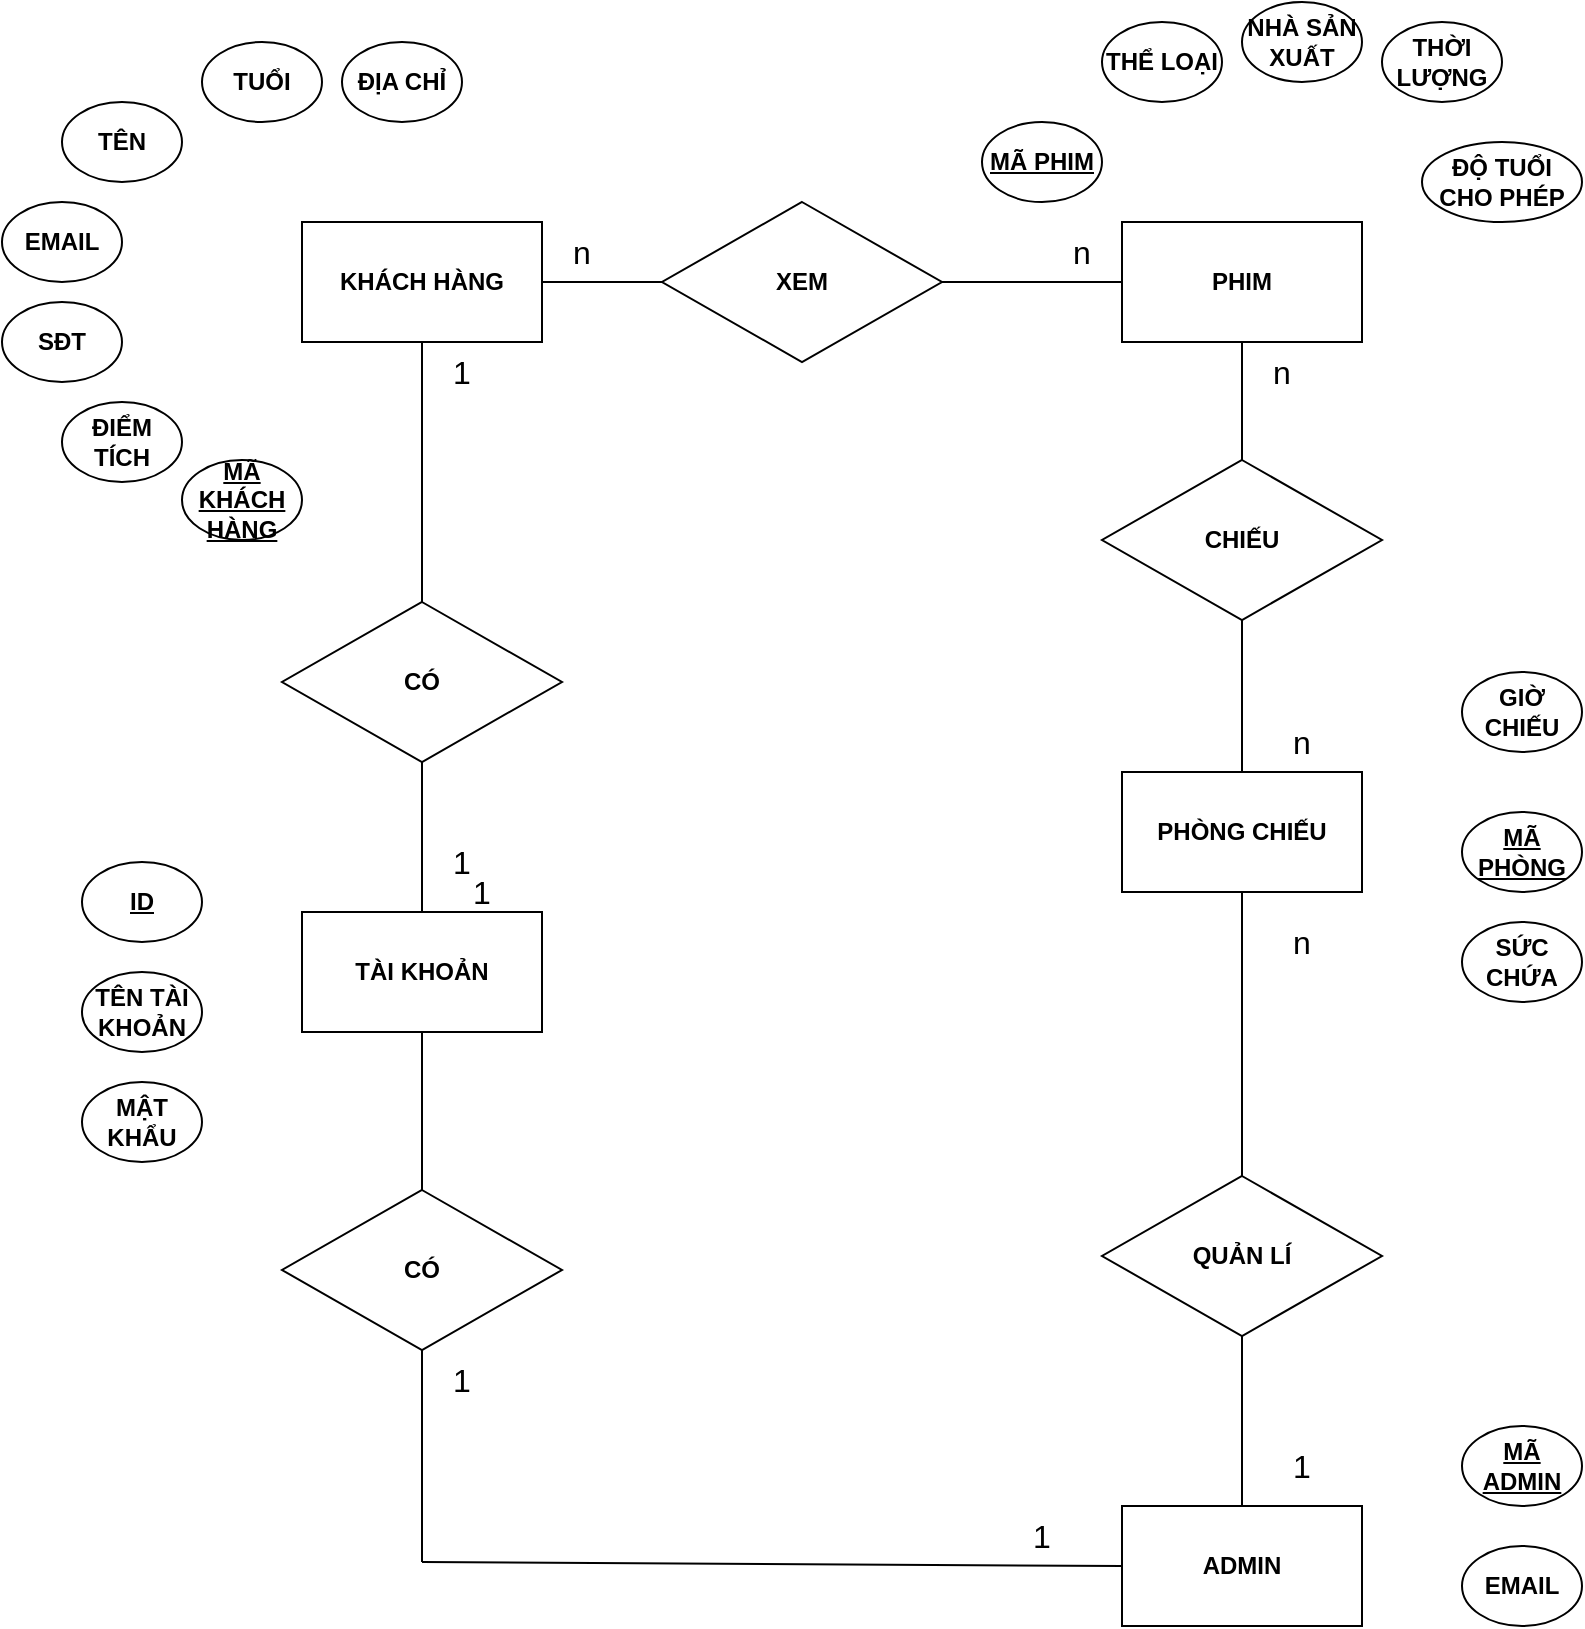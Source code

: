 <mxfile version="21.6.2" type="github">
  <diagram name="Trang-1" id="bLf5Gnh5erqJ0THzdqtq">
    <mxGraphModel dx="1224" dy="627" grid="1" gridSize="10" guides="1" tooltips="1" connect="1" arrows="1" fold="1" page="1" pageScale="1" pageWidth="827" pageHeight="1169" math="0" shadow="0">
      <root>
        <mxCell id="0" />
        <mxCell id="1" parent="0" />
        <mxCell id="k9TsYi5H-A5N4quMduwp-1" value="&lt;b&gt;KHÁCH HÀNG&lt;/b&gt;" style="rounded=0;whiteSpace=wrap;html=1;" parent="1" vertex="1">
          <mxGeometry x="190" y="200" width="120" height="60" as="geometry" />
        </mxCell>
        <mxCell id="k9TsYi5H-A5N4quMduwp-2" value="&lt;b&gt;PHIM&lt;/b&gt;" style="rounded=0;whiteSpace=wrap;html=1;" parent="1" vertex="1">
          <mxGeometry x="600" y="200" width="120" height="60" as="geometry" />
        </mxCell>
        <mxCell id="k9TsYi5H-A5N4quMduwp-3" value="&lt;b&gt;PHÒNG CHIẾU&lt;/b&gt;" style="rounded=0;whiteSpace=wrap;html=1;" parent="1" vertex="1">
          <mxGeometry x="600" y="475" width="120" height="60" as="geometry" />
        </mxCell>
        <mxCell id="k9TsYi5H-A5N4quMduwp-4" value="&lt;b&gt;ADMIN&lt;/b&gt;" style="rounded=0;whiteSpace=wrap;html=1;" parent="1" vertex="1">
          <mxGeometry x="600" y="842" width="120" height="60" as="geometry" />
        </mxCell>
        <mxCell id="k9TsYi5H-A5N4quMduwp-5" value="&lt;b&gt;XEM&lt;/b&gt;" style="rhombus;whiteSpace=wrap;html=1;" parent="1" vertex="1">
          <mxGeometry x="370" y="190" width="140" height="80" as="geometry" />
        </mxCell>
        <mxCell id="k9TsYi5H-A5N4quMduwp-6" value="&lt;b&gt;CHIẾU&lt;/b&gt;" style="rhombus;whiteSpace=wrap;html=1;" parent="1" vertex="1">
          <mxGeometry x="590" y="319" width="140" height="80" as="geometry" />
        </mxCell>
        <mxCell id="k9TsYi5H-A5N4quMduwp-7" value="&lt;b&gt;CÓ&lt;/b&gt;" style="rhombus;whiteSpace=wrap;html=1;" parent="1" vertex="1">
          <mxGeometry x="180" y="390" width="140" height="80" as="geometry" />
        </mxCell>
        <mxCell id="k9TsYi5H-A5N4quMduwp-9" value="&lt;b&gt;TÀI KHOẢN&lt;/b&gt;" style="rounded=0;whiteSpace=wrap;html=1;" parent="1" vertex="1">
          <mxGeometry x="190" y="545" width="120" height="60" as="geometry" />
        </mxCell>
        <mxCell id="MCglpq_lhRXfIu_TLcl6-2" value="&lt;b&gt;QUẢN LÍ&lt;/b&gt;" style="rhombus;whiteSpace=wrap;html=1;" vertex="1" parent="1">
          <mxGeometry x="590" y="677" width="140" height="80" as="geometry" />
        </mxCell>
        <mxCell id="MCglpq_lhRXfIu_TLcl6-3" value="&lt;b&gt;TÊN&lt;/b&gt;" style="ellipse;whiteSpace=wrap;html=1;" vertex="1" parent="1">
          <mxGeometry x="70" y="140" width="60" height="40" as="geometry" />
        </mxCell>
        <mxCell id="MCglpq_lhRXfIu_TLcl6-4" value="&lt;b&gt;TUỔI&lt;/b&gt;" style="ellipse;whiteSpace=wrap;html=1;" vertex="1" parent="1">
          <mxGeometry x="140" y="110" width="60" height="40" as="geometry" />
        </mxCell>
        <mxCell id="MCglpq_lhRXfIu_TLcl6-5" value="&lt;b&gt;ĐỊA CHỈ&lt;/b&gt;" style="ellipse;whiteSpace=wrap;html=1;" vertex="1" parent="1">
          <mxGeometry x="210" y="110" width="60" height="40" as="geometry" />
        </mxCell>
        <mxCell id="MCglpq_lhRXfIu_TLcl6-6" value="&lt;b&gt;EMAIL&lt;/b&gt;" style="ellipse;whiteSpace=wrap;html=1;" vertex="1" parent="1">
          <mxGeometry x="40" y="190" width="60" height="40" as="geometry" />
        </mxCell>
        <mxCell id="MCglpq_lhRXfIu_TLcl6-7" value="&lt;b&gt;SĐT&lt;/b&gt;" style="ellipse;whiteSpace=wrap;html=1;" vertex="1" parent="1">
          <mxGeometry x="40" y="240" width="60" height="40" as="geometry" />
        </mxCell>
        <mxCell id="MCglpq_lhRXfIu_TLcl6-8" value="&lt;b&gt;ĐIỂM TÍCH&lt;/b&gt;" style="ellipse;whiteSpace=wrap;html=1;" vertex="1" parent="1">
          <mxGeometry x="70" y="290" width="60" height="40" as="geometry" />
        </mxCell>
        <mxCell id="MCglpq_lhRXfIu_TLcl6-9" value="&lt;b&gt;&lt;u&gt;MÃ KHÁCH HÀNG&lt;/u&gt;&lt;/b&gt;" style="ellipse;whiteSpace=wrap;html=1;" vertex="1" parent="1">
          <mxGeometry x="130" y="319" width="60" height="40" as="geometry" />
        </mxCell>
        <mxCell id="MCglpq_lhRXfIu_TLcl6-10" value="&lt;b&gt;&lt;u&gt;MÃ PHIM&lt;/u&gt;&lt;/b&gt;" style="ellipse;whiteSpace=wrap;html=1;" vertex="1" parent="1">
          <mxGeometry x="530" y="150" width="60" height="40" as="geometry" />
        </mxCell>
        <mxCell id="MCglpq_lhRXfIu_TLcl6-11" value="&lt;b&gt;THỂ LOẠI&lt;/b&gt;" style="ellipse;whiteSpace=wrap;html=1;" vertex="1" parent="1">
          <mxGeometry x="590" y="100" width="60" height="40" as="geometry" />
        </mxCell>
        <mxCell id="MCglpq_lhRXfIu_TLcl6-12" value="&lt;b&gt;NHÀ SẢN XUẤT&lt;/b&gt;" style="ellipse;whiteSpace=wrap;html=1;" vertex="1" parent="1">
          <mxGeometry x="660" y="90" width="60" height="40" as="geometry" />
        </mxCell>
        <mxCell id="MCglpq_lhRXfIu_TLcl6-13" value="&lt;b&gt;THỜI LƯỢNG&lt;/b&gt;" style="ellipse;whiteSpace=wrap;html=1;" vertex="1" parent="1">
          <mxGeometry x="730" y="100" width="60" height="40" as="geometry" />
        </mxCell>
        <mxCell id="MCglpq_lhRXfIu_TLcl6-14" value="&lt;b&gt;ĐỘ TUỔI CHO PHÉP&lt;/b&gt;" style="ellipse;whiteSpace=wrap;html=1;" vertex="1" parent="1">
          <mxGeometry x="750" y="160" width="80" height="40" as="geometry" />
        </mxCell>
        <mxCell id="MCglpq_lhRXfIu_TLcl6-15" value="&lt;b&gt;&lt;u&gt;MÃ PHÒNG&lt;/u&gt;&lt;/b&gt;" style="ellipse;whiteSpace=wrap;html=1;" vertex="1" parent="1">
          <mxGeometry x="770" y="495" width="60" height="40" as="geometry" />
        </mxCell>
        <mxCell id="MCglpq_lhRXfIu_TLcl6-16" value="&lt;b&gt;GIỜ CHIẾU&lt;/b&gt;" style="ellipse;whiteSpace=wrap;html=1;" vertex="1" parent="1">
          <mxGeometry x="770" y="425" width="60" height="40" as="geometry" />
        </mxCell>
        <mxCell id="MCglpq_lhRXfIu_TLcl6-17" value="&lt;b&gt;SỨC CHỨA&lt;/b&gt;" style="ellipse;whiteSpace=wrap;html=1;" vertex="1" parent="1">
          <mxGeometry x="770" y="550" width="60" height="40" as="geometry" />
        </mxCell>
        <mxCell id="MCglpq_lhRXfIu_TLcl6-19" value="&lt;b&gt;CÓ&lt;/b&gt;" style="rhombus;whiteSpace=wrap;html=1;" vertex="1" parent="1">
          <mxGeometry x="180" y="684" width="140" height="80" as="geometry" />
        </mxCell>
        <mxCell id="MCglpq_lhRXfIu_TLcl6-20" value="&lt;b&gt;&lt;u&gt;ID&lt;/u&gt;&lt;/b&gt;" style="ellipse;whiteSpace=wrap;html=1;" vertex="1" parent="1">
          <mxGeometry x="80" y="520" width="60" height="40" as="geometry" />
        </mxCell>
        <mxCell id="MCglpq_lhRXfIu_TLcl6-23" value="&lt;b&gt;TÊN TÀI KHOẢN&lt;/b&gt;" style="ellipse;whiteSpace=wrap;html=1;" vertex="1" parent="1">
          <mxGeometry x="80" y="575" width="60" height="40" as="geometry" />
        </mxCell>
        <mxCell id="MCglpq_lhRXfIu_TLcl6-24" value="&lt;b&gt;MẬT KHẨU&lt;/b&gt;" style="ellipse;whiteSpace=wrap;html=1;" vertex="1" parent="1">
          <mxGeometry x="80" y="630" width="60" height="40" as="geometry" />
        </mxCell>
        <mxCell id="MCglpq_lhRXfIu_TLcl6-25" value="&lt;b&gt;&lt;u&gt;MÃ ADMIN&lt;/u&gt;&lt;/b&gt;" style="ellipse;whiteSpace=wrap;html=1;" vertex="1" parent="1">
          <mxGeometry x="770" y="802" width="60" height="40" as="geometry" />
        </mxCell>
        <mxCell id="MCglpq_lhRXfIu_TLcl6-26" value="&lt;b&gt;EMAIL&lt;/b&gt;" style="ellipse;whiteSpace=wrap;html=1;" vertex="1" parent="1">
          <mxGeometry x="770" y="862" width="60" height="40" as="geometry" />
        </mxCell>
        <mxCell id="MCglpq_lhRXfIu_TLcl6-27" value="" style="endArrow=none;html=1;rounded=0;exitX=1;exitY=0.5;exitDx=0;exitDy=0;" edge="1" parent="1" source="k9TsYi5H-A5N4quMduwp-1" target="k9TsYi5H-A5N4quMduwp-5">
          <mxGeometry width="50" height="50" relative="1" as="geometry">
            <mxPoint x="460" y="420" as="sourcePoint" />
            <mxPoint x="510" y="370" as="targetPoint" />
          </mxGeometry>
        </mxCell>
        <mxCell id="MCglpq_lhRXfIu_TLcl6-28" value="" style="endArrow=none;html=1;rounded=0;exitX=1;exitY=0.5;exitDx=0;exitDy=0;entryX=0;entryY=0.5;entryDx=0;entryDy=0;" edge="1" parent="1" source="k9TsYi5H-A5N4quMduwp-5" target="k9TsYi5H-A5N4quMduwp-2">
          <mxGeometry width="50" height="50" relative="1" as="geometry">
            <mxPoint x="520" y="260" as="sourcePoint" />
            <mxPoint x="580" y="260" as="targetPoint" />
          </mxGeometry>
        </mxCell>
        <mxCell id="MCglpq_lhRXfIu_TLcl6-29" value="&lt;font style=&quot;font-size: 16px;&quot;&gt;n&lt;/font&gt;" style="text;html=1;strokeColor=none;fillColor=none;align=center;verticalAlign=middle;whiteSpace=wrap;rounded=0;" vertex="1" parent="1">
          <mxGeometry x="300" y="200" width="60" height="30" as="geometry" />
        </mxCell>
        <mxCell id="MCglpq_lhRXfIu_TLcl6-30" value="&lt;font style=&quot;font-size: 16px;&quot;&gt;n&lt;/font&gt;" style="text;html=1;strokeColor=none;fillColor=none;align=center;verticalAlign=middle;whiteSpace=wrap;rounded=0;" vertex="1" parent="1">
          <mxGeometry x="550" y="200" width="60" height="30" as="geometry" />
        </mxCell>
        <mxCell id="MCglpq_lhRXfIu_TLcl6-32" value="" style="endArrow=none;html=1;rounded=0;entryX=0.5;entryY=1;entryDx=0;entryDy=0;exitX=0.5;exitY=0;exitDx=0;exitDy=0;" edge="1" parent="1" source="k9TsYi5H-A5N4quMduwp-6" target="k9TsYi5H-A5N4quMduwp-2">
          <mxGeometry width="50" height="50" relative="1" as="geometry">
            <mxPoint x="460" y="410" as="sourcePoint" />
            <mxPoint x="510" y="360" as="targetPoint" />
          </mxGeometry>
        </mxCell>
        <mxCell id="MCglpq_lhRXfIu_TLcl6-33" value="" style="endArrow=none;html=1;rounded=0;entryX=0.5;entryY=1;entryDx=0;entryDy=0;exitX=0.5;exitY=0;exitDx=0;exitDy=0;" edge="1" parent="1" source="k9TsYi5H-A5N4quMduwp-3" target="k9TsYi5H-A5N4quMduwp-6">
          <mxGeometry width="50" height="50" relative="1" as="geometry">
            <mxPoint x="520" y="460" as="sourcePoint" />
            <mxPoint x="660" y="419" as="targetPoint" />
          </mxGeometry>
        </mxCell>
        <mxCell id="MCglpq_lhRXfIu_TLcl6-34" value="&lt;font style=&quot;font-size: 16px;&quot;&gt;n&lt;/font&gt;" style="text;html=1;strokeColor=none;fillColor=none;align=center;verticalAlign=middle;whiteSpace=wrap;rounded=0;" vertex="1" parent="1">
          <mxGeometry x="650" y="260" width="60" height="30" as="geometry" />
        </mxCell>
        <mxCell id="MCglpq_lhRXfIu_TLcl6-35" value="&lt;font style=&quot;font-size: 16px;&quot;&gt;n&lt;/font&gt;" style="text;html=1;strokeColor=none;fillColor=none;align=center;verticalAlign=middle;whiteSpace=wrap;rounded=0;" vertex="1" parent="1">
          <mxGeometry x="660" y="445" width="60" height="30" as="geometry" />
        </mxCell>
        <mxCell id="MCglpq_lhRXfIu_TLcl6-36" value="" style="endArrow=none;html=1;rounded=0;entryX=0.5;entryY=1;entryDx=0;entryDy=0;exitX=0.5;exitY=0;exitDx=0;exitDy=0;" edge="1" parent="1" source="MCglpq_lhRXfIu_TLcl6-2" target="k9TsYi5H-A5N4quMduwp-3">
          <mxGeometry width="50" height="50" relative="1" as="geometry">
            <mxPoint x="660" y="651" as="sourcePoint" />
            <mxPoint x="660" y="575" as="targetPoint" />
          </mxGeometry>
        </mxCell>
        <mxCell id="MCglpq_lhRXfIu_TLcl6-38" value="" style="endArrow=none;html=1;rounded=0;entryX=0.5;entryY=1;entryDx=0;entryDy=0;exitX=0.5;exitY=0;exitDx=0;exitDy=0;" edge="1" parent="1" source="k9TsYi5H-A5N4quMduwp-4" target="MCglpq_lhRXfIu_TLcl6-2">
          <mxGeometry width="50" height="50" relative="1" as="geometry">
            <mxPoint x="550" y="970" as="sourcePoint" />
            <mxPoint x="600" y="920" as="targetPoint" />
          </mxGeometry>
        </mxCell>
        <mxCell id="MCglpq_lhRXfIu_TLcl6-39" value="&lt;font style=&quot;font-size: 16px;&quot;&gt;n&lt;/font&gt;" style="text;html=1;strokeColor=none;fillColor=none;align=center;verticalAlign=middle;whiteSpace=wrap;rounded=0;" vertex="1" parent="1">
          <mxGeometry x="660" y="545" width="60" height="30" as="geometry" />
        </mxCell>
        <mxCell id="MCglpq_lhRXfIu_TLcl6-40" value="&lt;font style=&quot;font-size: 16px;&quot;&gt;1&lt;/font&gt;" style="text;html=1;strokeColor=none;fillColor=none;align=center;verticalAlign=middle;whiteSpace=wrap;rounded=0;" vertex="1" parent="1">
          <mxGeometry x="660" y="807" width="60" height="30" as="geometry" />
        </mxCell>
        <mxCell id="MCglpq_lhRXfIu_TLcl6-41" value="" style="endArrow=none;html=1;rounded=0;entryX=0.5;entryY=1;entryDx=0;entryDy=0;" edge="1" parent="1" target="k9TsYi5H-A5N4quMduwp-1">
          <mxGeometry width="50" height="50" relative="1" as="geometry">
            <mxPoint x="250" y="390" as="sourcePoint" />
            <mxPoint x="600" y="270" as="targetPoint" />
          </mxGeometry>
        </mxCell>
        <mxCell id="MCglpq_lhRXfIu_TLcl6-42" value="" style="endArrow=none;html=1;rounded=0;entryX=0.5;entryY=1;entryDx=0;entryDy=0;exitX=0.5;exitY=0;exitDx=0;exitDy=0;" edge="1" parent="1" source="k9TsYi5H-A5N4quMduwp-9" target="k9TsYi5H-A5N4quMduwp-7">
          <mxGeometry width="50" height="50" relative="1" as="geometry">
            <mxPoint x="550" y="560" as="sourcePoint" />
            <mxPoint x="600" y="510" as="targetPoint" />
          </mxGeometry>
        </mxCell>
        <mxCell id="MCglpq_lhRXfIu_TLcl6-43" value="" style="endArrow=none;html=1;rounded=0;entryX=0.5;entryY=1;entryDx=0;entryDy=0;exitX=0.5;exitY=0;exitDx=0;exitDy=0;" edge="1" parent="1" source="MCglpq_lhRXfIu_TLcl6-19" target="k9TsYi5H-A5N4quMduwp-9">
          <mxGeometry width="50" height="50" relative="1" as="geometry">
            <mxPoint x="550" y="560" as="sourcePoint" />
            <mxPoint x="600" y="510" as="targetPoint" />
          </mxGeometry>
        </mxCell>
        <mxCell id="MCglpq_lhRXfIu_TLcl6-44" value="&lt;font style=&quot;font-size: 16px;&quot;&gt;1&lt;/font&gt;" style="text;html=1;strokeColor=none;fillColor=none;align=center;verticalAlign=middle;whiteSpace=wrap;rounded=0;" vertex="1" parent="1">
          <mxGeometry x="250" y="520" width="60" height="30" as="geometry" />
        </mxCell>
        <mxCell id="MCglpq_lhRXfIu_TLcl6-45" value="&lt;font style=&quot;font-size: 16px;&quot;&gt;1&lt;/font&gt;" style="text;html=1;strokeColor=none;fillColor=none;align=center;verticalAlign=middle;whiteSpace=wrap;rounded=0;" vertex="1" parent="1">
          <mxGeometry x="240" y="260" width="60" height="30" as="geometry" />
        </mxCell>
        <mxCell id="MCglpq_lhRXfIu_TLcl6-46" value="&lt;font style=&quot;font-size: 16px;&quot;&gt;1&lt;/font&gt;" style="text;html=1;strokeColor=none;fillColor=none;align=center;verticalAlign=middle;whiteSpace=wrap;rounded=0;" vertex="1" parent="1">
          <mxGeometry x="240" y="505" width="60" height="30" as="geometry" />
        </mxCell>
        <mxCell id="MCglpq_lhRXfIu_TLcl6-47" value="&lt;font style=&quot;font-size: 16px;&quot;&gt;1&lt;/font&gt;" style="text;html=1;strokeColor=none;fillColor=none;align=center;verticalAlign=middle;whiteSpace=wrap;rounded=0;" vertex="1" parent="1">
          <mxGeometry x="240" y="764" width="60" height="30" as="geometry" />
        </mxCell>
        <mxCell id="MCglpq_lhRXfIu_TLcl6-48" value="" style="endArrow=none;html=1;rounded=0;entryX=0;entryY=0.5;entryDx=0;entryDy=0;" edge="1" parent="1" target="k9TsYi5H-A5N4quMduwp-4">
          <mxGeometry width="50" height="50" relative="1" as="geometry">
            <mxPoint x="250" y="870" as="sourcePoint" />
            <mxPoint x="600" y="740" as="targetPoint" />
          </mxGeometry>
        </mxCell>
        <mxCell id="MCglpq_lhRXfIu_TLcl6-49" value="" style="endArrow=none;html=1;rounded=0;entryX=0.5;entryY=1;entryDx=0;entryDy=0;" edge="1" parent="1" target="MCglpq_lhRXfIu_TLcl6-19">
          <mxGeometry width="50" height="50" relative="1" as="geometry">
            <mxPoint x="250" y="870" as="sourcePoint" />
            <mxPoint x="600" y="740" as="targetPoint" />
          </mxGeometry>
        </mxCell>
        <mxCell id="MCglpq_lhRXfIu_TLcl6-50" value="&lt;font style=&quot;font-size: 16px;&quot;&gt;1&lt;/font&gt;" style="text;html=1;strokeColor=none;fillColor=none;align=center;verticalAlign=middle;whiteSpace=wrap;rounded=0;" vertex="1" parent="1">
          <mxGeometry x="530" y="842" width="60" height="30" as="geometry" />
        </mxCell>
      </root>
    </mxGraphModel>
  </diagram>
</mxfile>
